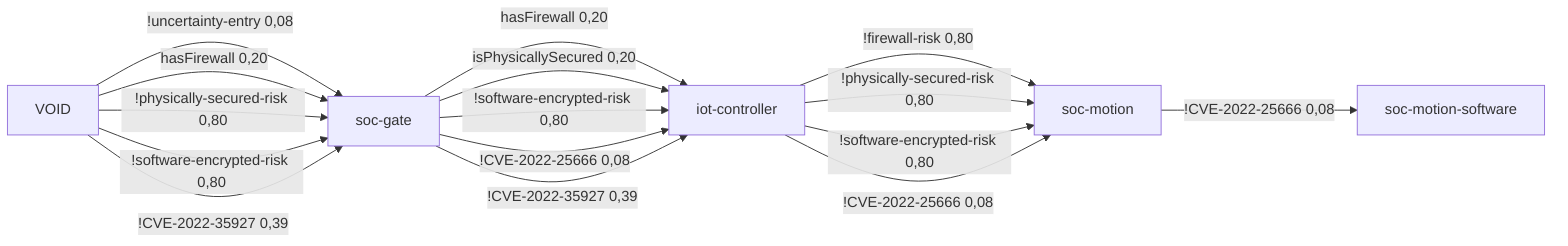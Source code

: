 %% AttributeChange [4mcontiki-ng/contiki-ng[0m to [4m4.7[0m for node [4msoc-motion[0m
%%  VOID -[0,98]->  soc-gate -[0,93]->  iot-controller -[0,99]->  soc-motion -[0,08]-> soc-motion-software 3,62 0,07
flowchart LR
	iot-controller[iot-controller]
	soc-motion[soc-motion]
	soc-motion-software[soc-motion-software]
	soc-gate[soc-gate]
	VOID[VOID]
	iot-controller -->|!firewall-risk 0,80| soc-motion
	iot-controller -->|!physically-secured-risk 0,80| soc-motion
	iot-controller -->|!software-encrypted-risk 0,80| soc-motion
	iot-controller -->|!CVE-2022-25666 0,08| soc-motion
	soc-motion -->|!CVE-2022-25666 0,08| soc-motion-software
	soc-gate -->|hasFirewall 0,20| iot-controller
	soc-gate -->|isPhysicallySecured 0,20| iot-controller
	soc-gate -->|!software-encrypted-risk 0,80| iot-controller
	soc-gate -->|!CVE-2022-25666 0,08| iot-controller
	soc-gate -->|!CVE-2022-35927 0,39| iot-controller
	VOID -->|!uncertainty-entry 0,08| soc-gate
	VOID -->|hasFirewall 0,20| soc-gate
	VOID -->|!physically-secured-risk 0,80| soc-gate
	VOID -->|!software-encrypted-risk 0,80| soc-gate
	VOID -->|!CVE-2022-35927 0,39| soc-gate